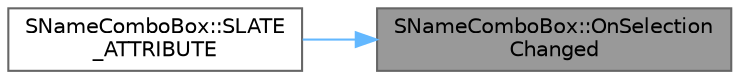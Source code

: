 digraph "SNameComboBox::OnSelectionChanged"
{
 // INTERACTIVE_SVG=YES
 // LATEX_PDF_SIZE
  bgcolor="transparent";
  edge [fontname=Helvetica,fontsize=10,labelfontname=Helvetica,labelfontsize=10];
  node [fontname=Helvetica,fontsize=10,shape=box,height=0.2,width=0.4];
  rankdir="RL";
  Node1 [id="Node000001",label="SNameComboBox::OnSelection\lChanged",height=0.2,width=0.4,color="gray40", fillcolor="grey60", style="filled", fontcolor="black",tooltip="Called when selection changes in the combo pop-up."];
  Node1 -> Node2 [id="edge1_Node000001_Node000002",dir="back",color="steelblue1",style="solid",tooltip=" "];
  Node2 [id="Node000002",label="SNameComboBox::SLATE\l_ATTRIBUTE",height=0.2,width=0.4,color="grey40", fillcolor="white", style="filled",URL="$dc/db4/classSNameComboBox.html#ae3e32f1c9660137ad7a422856156898f",tooltip="Visual padding of the button content for the combobox."];
}

